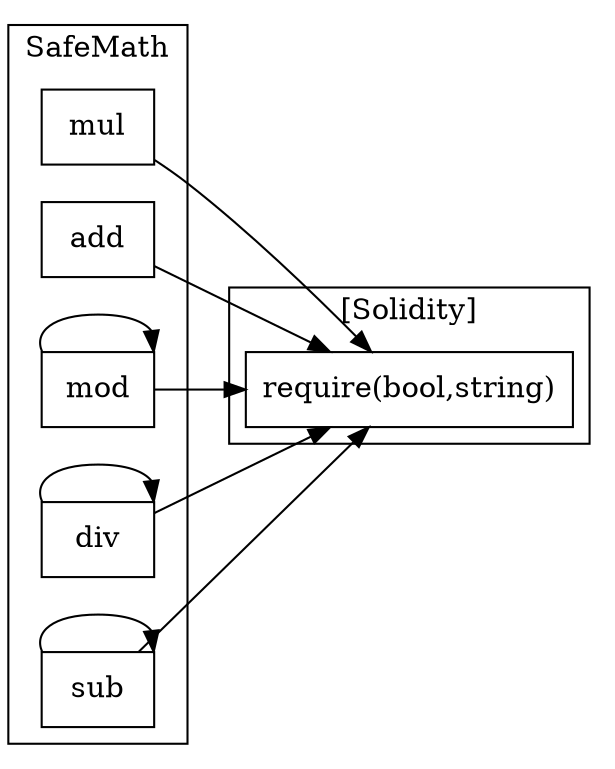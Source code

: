 strict digraph {
rankdir="LR"
node [shape=box]
subgraph cluster_712_SafeMath {
label = "SafeMath"
"712_mul" [label="mul"]
"712_add" [label="add"]
"712_mod" [label="mod"]
"712_div" [label="div"]
"712_sub" [label="sub"]
"712_mod" -> "712_mod"
"712_div" -> "712_div"
"712_sub" -> "712_sub"
}subgraph cluster_solidity {
label = "[Solidity]"
"require(bool,string)" 
"712_add" -> "require(bool,string)"
"712_mul" -> "require(bool,string)"
"712_sub" -> "require(bool,string)"
"712_mod" -> "require(bool,string)"
"712_div" -> "require(bool,string)"
}
}